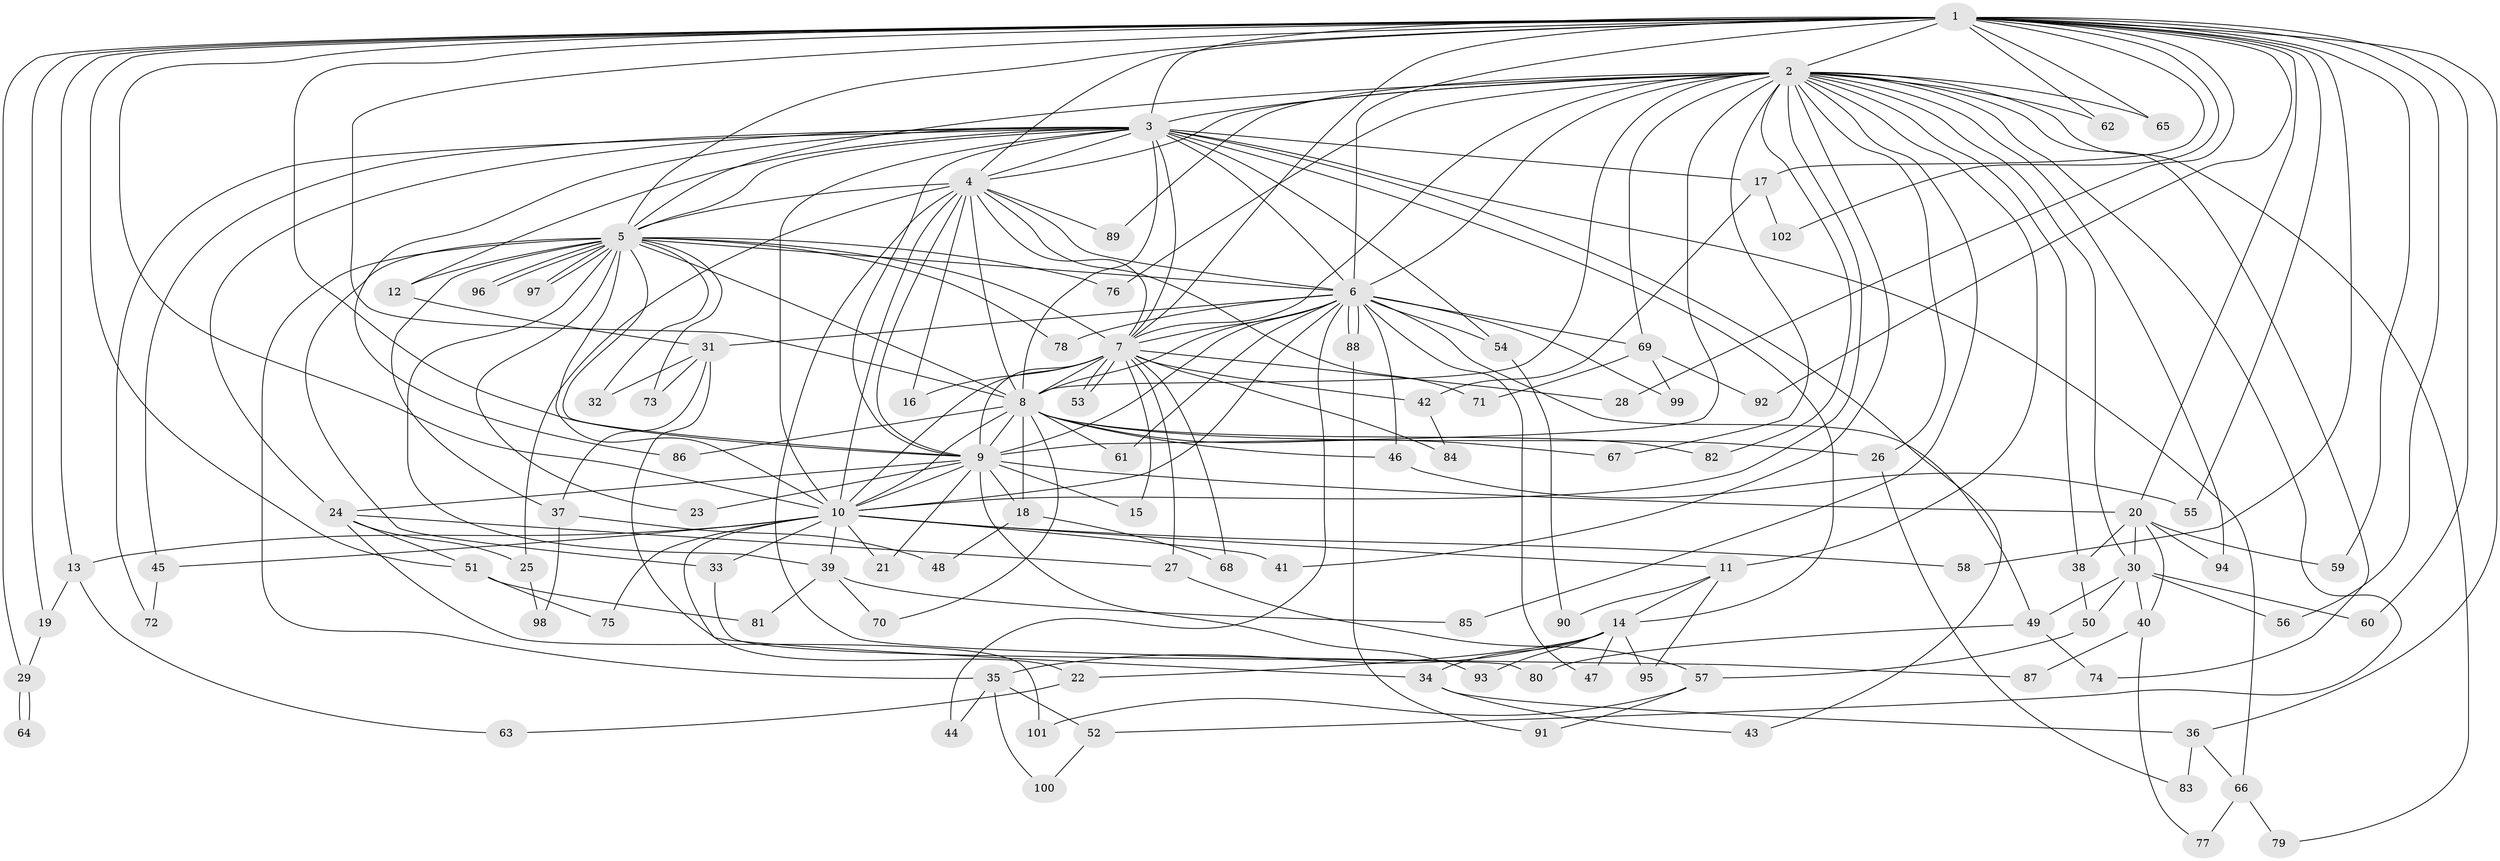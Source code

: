 // coarse degree distribution, {17: 0.05, 18: 0.075, 9: 0.025, 13: 0.025, 14: 0.025, 6: 0.025, 8: 0.025, 2: 0.5, 4: 0.05, 5: 0.05, 3: 0.125, 1: 0.025}
// Generated by graph-tools (version 1.1) at 2025/17/03/04/25 18:17:22]
// undirected, 102 vertices, 229 edges
graph export_dot {
graph [start="1"]
  node [color=gray90,style=filled];
  1;
  2;
  3;
  4;
  5;
  6;
  7;
  8;
  9;
  10;
  11;
  12;
  13;
  14;
  15;
  16;
  17;
  18;
  19;
  20;
  21;
  22;
  23;
  24;
  25;
  26;
  27;
  28;
  29;
  30;
  31;
  32;
  33;
  34;
  35;
  36;
  37;
  38;
  39;
  40;
  41;
  42;
  43;
  44;
  45;
  46;
  47;
  48;
  49;
  50;
  51;
  52;
  53;
  54;
  55;
  56;
  57;
  58;
  59;
  60;
  61;
  62;
  63;
  64;
  65;
  66;
  67;
  68;
  69;
  70;
  71;
  72;
  73;
  74;
  75;
  76;
  77;
  78;
  79;
  80;
  81;
  82;
  83;
  84;
  85;
  86;
  87;
  88;
  89;
  90;
  91;
  92;
  93;
  94;
  95;
  96;
  97;
  98;
  99;
  100;
  101;
  102;
  1 -- 2;
  1 -- 3;
  1 -- 4;
  1 -- 5;
  1 -- 6;
  1 -- 7;
  1 -- 8;
  1 -- 9;
  1 -- 10;
  1 -- 13;
  1 -- 17;
  1 -- 19;
  1 -- 20;
  1 -- 28;
  1 -- 29;
  1 -- 36;
  1 -- 51;
  1 -- 55;
  1 -- 56;
  1 -- 58;
  1 -- 59;
  1 -- 60;
  1 -- 62;
  1 -- 65;
  1 -- 92;
  1 -- 102;
  2 -- 3;
  2 -- 4;
  2 -- 5;
  2 -- 6;
  2 -- 7;
  2 -- 8;
  2 -- 9;
  2 -- 10;
  2 -- 11;
  2 -- 26;
  2 -- 30;
  2 -- 38;
  2 -- 41;
  2 -- 52;
  2 -- 62;
  2 -- 65;
  2 -- 67;
  2 -- 69;
  2 -- 74;
  2 -- 76;
  2 -- 79;
  2 -- 82;
  2 -- 85;
  2 -- 89;
  2 -- 94;
  3 -- 4;
  3 -- 5;
  3 -- 6;
  3 -- 7;
  3 -- 8;
  3 -- 9;
  3 -- 10;
  3 -- 12;
  3 -- 14;
  3 -- 17;
  3 -- 24;
  3 -- 43;
  3 -- 45;
  3 -- 54;
  3 -- 66;
  3 -- 72;
  3 -- 86;
  4 -- 5;
  4 -- 6;
  4 -- 7;
  4 -- 8;
  4 -- 9;
  4 -- 10;
  4 -- 16;
  4 -- 25;
  4 -- 71;
  4 -- 87;
  4 -- 89;
  5 -- 6;
  5 -- 7;
  5 -- 8;
  5 -- 9;
  5 -- 10;
  5 -- 12;
  5 -- 23;
  5 -- 32;
  5 -- 33;
  5 -- 35;
  5 -- 37;
  5 -- 39;
  5 -- 73;
  5 -- 76;
  5 -- 78;
  5 -- 96;
  5 -- 96;
  5 -- 97;
  5 -- 97;
  6 -- 7;
  6 -- 8;
  6 -- 9;
  6 -- 10;
  6 -- 31;
  6 -- 44;
  6 -- 46;
  6 -- 47;
  6 -- 49;
  6 -- 54;
  6 -- 61;
  6 -- 69;
  6 -- 78;
  6 -- 88;
  6 -- 88;
  6 -- 99;
  7 -- 8;
  7 -- 9;
  7 -- 10;
  7 -- 15;
  7 -- 16;
  7 -- 27;
  7 -- 28;
  7 -- 42;
  7 -- 53;
  7 -- 53;
  7 -- 68;
  7 -- 84;
  8 -- 9;
  8 -- 10;
  8 -- 18;
  8 -- 26;
  8 -- 46;
  8 -- 61;
  8 -- 67;
  8 -- 70;
  8 -- 82;
  8 -- 86;
  9 -- 10;
  9 -- 15;
  9 -- 18;
  9 -- 20;
  9 -- 21;
  9 -- 23;
  9 -- 24;
  9 -- 93;
  10 -- 11;
  10 -- 13;
  10 -- 21;
  10 -- 22;
  10 -- 33;
  10 -- 39;
  10 -- 41;
  10 -- 45;
  10 -- 58;
  10 -- 75;
  11 -- 14;
  11 -- 90;
  11 -- 95;
  12 -- 31;
  13 -- 19;
  13 -- 63;
  14 -- 22;
  14 -- 34;
  14 -- 35;
  14 -- 47;
  14 -- 93;
  14 -- 95;
  17 -- 42;
  17 -- 102;
  18 -- 48;
  18 -- 68;
  19 -- 29;
  20 -- 30;
  20 -- 38;
  20 -- 40;
  20 -- 59;
  20 -- 94;
  22 -- 63;
  24 -- 25;
  24 -- 27;
  24 -- 51;
  24 -- 101;
  25 -- 98;
  26 -- 83;
  27 -- 57;
  29 -- 64;
  29 -- 64;
  30 -- 40;
  30 -- 49;
  30 -- 50;
  30 -- 56;
  30 -- 60;
  31 -- 32;
  31 -- 34;
  31 -- 37;
  31 -- 73;
  33 -- 80;
  34 -- 36;
  34 -- 43;
  35 -- 44;
  35 -- 52;
  35 -- 100;
  36 -- 66;
  36 -- 83;
  37 -- 48;
  37 -- 98;
  38 -- 50;
  39 -- 70;
  39 -- 81;
  39 -- 85;
  40 -- 77;
  40 -- 87;
  42 -- 84;
  45 -- 72;
  46 -- 55;
  49 -- 74;
  49 -- 80;
  50 -- 57;
  51 -- 75;
  51 -- 81;
  52 -- 100;
  54 -- 90;
  57 -- 91;
  57 -- 101;
  66 -- 77;
  66 -- 79;
  69 -- 71;
  69 -- 92;
  69 -- 99;
  88 -- 91;
}
